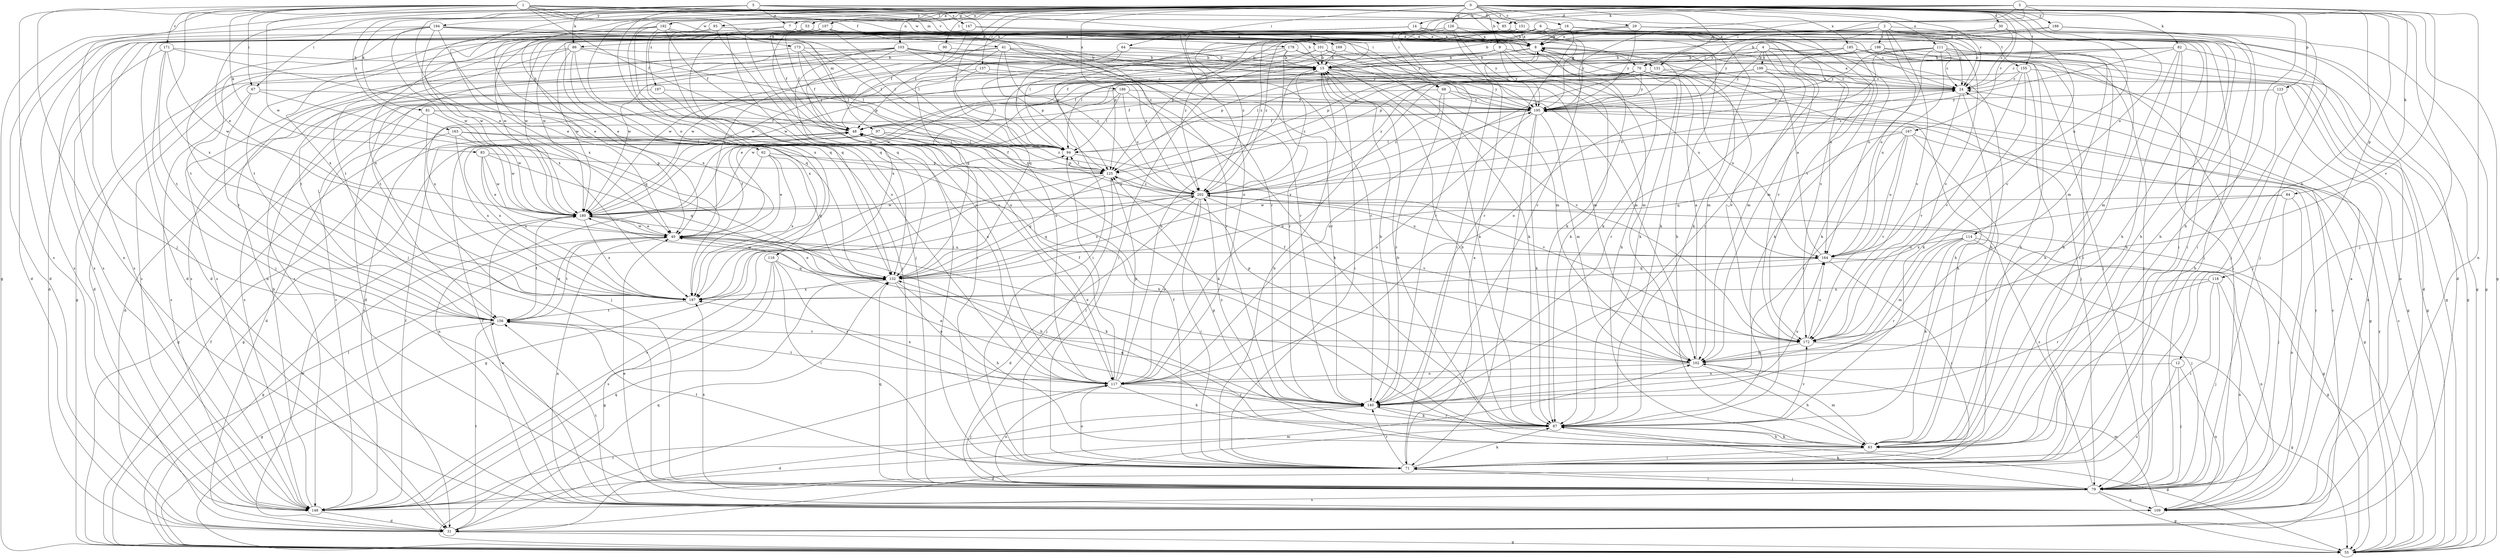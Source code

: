 strict digraph  {
0;
1;
2;
3;
4;
5;
6;
7;
8;
9;
12;
14;
15;
16;
24;
29;
30;
31;
40;
41;
48;
53;
55;
62;
63;
64;
67;
68;
70;
71;
79;
81;
82;
83;
84;
85;
86;
87;
90;
93;
94;
97;
101;
102;
103;
107;
109;
111;
114;
116;
117;
118;
123;
125;
126;
131;
132;
137;
140;
147;
148;
151;
155;
156;
163;
164;
167;
169;
171;
172;
173;
178;
180;
185;
186;
187;
188;
192;
194;
195;
197;
198;
199;
202;
0 -> 7  [label=a];
0 -> 9  [label=b];
0 -> 12  [label=b];
0 -> 16  [label=c];
0 -> 24  [label=c];
0 -> 29  [label=d];
0 -> 30  [label=d];
0 -> 40  [label=e];
0 -> 53  [label=g];
0 -> 55  [label=g];
0 -> 62  [label=h];
0 -> 63  [label=h];
0 -> 64  [label=i];
0 -> 67  [label=i];
0 -> 79  [label=j];
0 -> 81  [label=k];
0 -> 82  [label=k];
0 -> 90  [label=l];
0 -> 93  [label=l];
0 -> 94  [label=l];
0 -> 103  [label=n];
0 -> 107  [label=n];
0 -> 111  [label=o];
0 -> 114  [label=o];
0 -> 116  [label=o];
0 -> 118  [label=p];
0 -> 123  [label=p];
0 -> 126  [label=q];
0 -> 131  [label=q];
0 -> 137  [label=r];
0 -> 151  [label=t];
0 -> 155  [label=t];
0 -> 163  [label=u];
0 -> 164  [label=u];
0 -> 167  [label=v];
0 -> 185  [label=x];
0 -> 186  [label=x];
0 -> 187  [label=x];
0 -> 188  [label=y];
0 -> 192  [label=y];
0 -> 194  [label=y];
0 -> 197  [label=z];
1 -> 41  [label=f];
1 -> 48  [label=f];
1 -> 67  [label=i];
1 -> 68  [label=i];
1 -> 83  [label=k];
1 -> 97  [label=m];
1 -> 101  [label=m];
1 -> 109  [label=n];
1 -> 140  [label=r];
1 -> 147  [label=s];
1 -> 148  [label=s];
1 -> 169  [label=v];
1 -> 171  [label=v];
1 -> 172  [label=v];
1 -> 173  [label=w];
1 -> 178  [label=w];
1 -> 180  [label=w];
1 -> 187  [label=x];
2 -> 24  [label=c];
2 -> 31  [label=d];
2 -> 79  [label=j];
2 -> 94  [label=l];
2 -> 125  [label=p];
2 -> 155  [label=t];
2 -> 164  [label=u];
2 -> 172  [label=v];
2 -> 195  [label=y];
2 -> 198  [label=z];
3 -> 14  [label=b];
3 -> 68  [label=i];
3 -> 70  [label=i];
3 -> 84  [label=k];
3 -> 85  [label=k];
3 -> 109  [label=n];
3 -> 117  [label=o];
3 -> 140  [label=r];
3 -> 172  [label=v];
3 -> 187  [label=x];
3 -> 195  [label=y];
4 -> 63  [label=h];
4 -> 70  [label=i];
4 -> 79  [label=j];
4 -> 102  [label=m];
4 -> 172  [label=v];
4 -> 180  [label=w];
4 -> 195  [label=y];
4 -> 199  [label=z];
5 -> 7  [label=a];
5 -> 15  [label=b];
5 -> 40  [label=e];
5 -> 55  [label=g];
5 -> 79  [label=j];
5 -> 85  [label=k];
5 -> 86  [label=k];
5 -> 117  [label=o];
5 -> 195  [label=y];
5 -> 202  [label=z];
6 -> 15  [label=b];
6 -> 24  [label=c];
6 -> 55  [label=g];
6 -> 79  [label=j];
6 -> 86  [label=k];
6 -> 148  [label=s];
6 -> 164  [label=u];
6 -> 180  [label=w];
6 -> 195  [label=y];
6 -> 202  [label=z];
7 -> 8  [label=a];
7 -> 117  [label=o];
7 -> 140  [label=r];
7 -> 187  [label=x];
8 -> 15  [label=b];
8 -> 70  [label=i];
8 -> 87  [label=k];
8 -> 102  [label=m];
8 -> 125  [label=p];
8 -> 180  [label=w];
9 -> 15  [label=b];
9 -> 63  [label=h];
9 -> 87  [label=k];
9 -> 94  [label=l];
9 -> 131  [label=q];
9 -> 180  [label=w];
9 -> 195  [label=y];
12 -> 79  [label=j];
12 -> 109  [label=n];
12 -> 117  [label=o];
12 -> 148  [label=s];
14 -> 8  [label=a];
14 -> 40  [label=e];
14 -> 87  [label=k];
14 -> 148  [label=s];
14 -> 172  [label=v];
14 -> 180  [label=w];
15 -> 24  [label=c];
15 -> 71  [label=i];
15 -> 172  [label=v];
15 -> 180  [label=w];
15 -> 195  [label=y];
15 -> 202  [label=z];
16 -> 8  [label=a];
16 -> 63  [label=h];
16 -> 87  [label=k];
16 -> 102  [label=m];
16 -> 125  [label=p];
16 -> 140  [label=r];
16 -> 202  [label=z];
24 -> 8  [label=a];
24 -> 63  [label=h];
24 -> 172  [label=v];
24 -> 195  [label=y];
29 -> 8  [label=a];
29 -> 31  [label=d];
29 -> 55  [label=g];
29 -> 71  [label=i];
29 -> 125  [label=p];
29 -> 195  [label=y];
29 -> 202  [label=z];
30 -> 8  [label=a];
30 -> 24  [label=c];
30 -> 172  [label=v];
31 -> 24  [label=c];
31 -> 55  [label=g];
31 -> 132  [label=q];
31 -> 156  [label=t];
31 -> 180  [label=w];
40 -> 48  [label=f];
40 -> 55  [label=g];
40 -> 87  [label=k];
40 -> 109  [label=n];
40 -> 156  [label=t];
40 -> 164  [label=u];
40 -> 180  [label=w];
41 -> 15  [label=b];
41 -> 55  [label=g];
41 -> 117  [label=o];
41 -> 125  [label=p];
41 -> 140  [label=r];
41 -> 148  [label=s];
41 -> 195  [label=y];
41 -> 202  [label=z];
48 -> 94  [label=l];
53 -> 8  [label=a];
53 -> 15  [label=b];
53 -> 40  [label=e];
53 -> 48  [label=f];
53 -> 87  [label=k];
53 -> 132  [label=q];
53 -> 156  [label=t];
55 -> 24  [label=c];
55 -> 48  [label=f];
55 -> 94  [label=l];
55 -> 195  [label=y];
62 -> 40  [label=e];
62 -> 109  [label=n];
62 -> 125  [label=p];
62 -> 132  [label=q];
62 -> 187  [label=x];
63 -> 15  [label=b];
63 -> 71  [label=i];
63 -> 87  [label=k];
63 -> 102  [label=m];
63 -> 125  [label=p];
64 -> 15  [label=b];
64 -> 94  [label=l];
64 -> 102  [label=m];
64 -> 148  [label=s];
67 -> 132  [label=q];
67 -> 148  [label=s];
67 -> 156  [label=t];
67 -> 195  [label=y];
68 -> 48  [label=f];
68 -> 55  [label=g];
68 -> 140  [label=r];
68 -> 195  [label=y];
68 -> 202  [label=z];
70 -> 24  [label=c];
70 -> 40  [label=e];
70 -> 63  [label=h];
70 -> 79  [label=j];
70 -> 94  [label=l];
70 -> 117  [label=o];
70 -> 164  [label=u];
70 -> 180  [label=w];
70 -> 195  [label=y];
71 -> 8  [label=a];
71 -> 15  [label=b];
71 -> 48  [label=f];
71 -> 79  [label=j];
71 -> 87  [label=k];
71 -> 94  [label=l];
71 -> 117  [label=o];
71 -> 140  [label=r];
71 -> 156  [label=t];
79 -> 55  [label=g];
79 -> 71  [label=i];
79 -> 87  [label=k];
79 -> 109  [label=n];
79 -> 117  [label=o];
79 -> 132  [label=q];
79 -> 148  [label=s];
79 -> 187  [label=x];
79 -> 202  [label=z];
81 -> 31  [label=d];
81 -> 48  [label=f];
81 -> 79  [label=j];
81 -> 180  [label=w];
81 -> 202  [label=z];
82 -> 15  [label=b];
82 -> 24  [label=c];
82 -> 31  [label=d];
82 -> 63  [label=h];
82 -> 79  [label=j];
82 -> 102  [label=m];
82 -> 125  [label=p];
82 -> 202  [label=z];
83 -> 40  [label=e];
83 -> 125  [label=p];
83 -> 132  [label=q];
83 -> 180  [label=w];
83 -> 187  [label=x];
84 -> 79  [label=j];
84 -> 109  [label=n];
84 -> 180  [label=w];
84 -> 187  [label=x];
85 -> 8  [label=a];
85 -> 63  [label=h];
85 -> 102  [label=m];
85 -> 148  [label=s];
86 -> 15  [label=b];
86 -> 31  [label=d];
86 -> 79  [label=j];
86 -> 94  [label=l];
86 -> 156  [label=t];
86 -> 180  [label=w];
86 -> 187  [label=x];
87 -> 15  [label=b];
87 -> 31  [label=d];
87 -> 55  [label=g];
87 -> 63  [label=h];
87 -> 132  [label=q];
87 -> 140  [label=r];
87 -> 172  [label=v];
90 -> 15  [label=b];
90 -> 40  [label=e];
93 -> 8  [label=a];
93 -> 31  [label=d];
93 -> 117  [label=o];
93 -> 132  [label=q];
93 -> 195  [label=y];
94 -> 125  [label=p];
94 -> 172  [label=v];
97 -> 55  [label=g];
97 -> 87  [label=k];
97 -> 94  [label=l];
97 -> 187  [label=x];
97 -> 202  [label=z];
101 -> 15  [label=b];
101 -> 71  [label=i];
101 -> 87  [label=k];
101 -> 102  [label=m];
101 -> 132  [label=q];
102 -> 8  [label=a];
102 -> 40  [label=e];
102 -> 48  [label=f];
102 -> 63  [label=h];
102 -> 117  [label=o];
102 -> 125  [label=p];
103 -> 15  [label=b];
103 -> 71  [label=i];
103 -> 102  [label=m];
103 -> 140  [label=r];
103 -> 148  [label=s];
103 -> 156  [label=t];
103 -> 180  [label=w];
103 -> 187  [label=x];
103 -> 195  [label=y];
103 -> 202  [label=z];
107 -> 8  [label=a];
107 -> 48  [label=f];
107 -> 71  [label=i];
107 -> 94  [label=l];
107 -> 117  [label=o];
107 -> 140  [label=r];
107 -> 156  [label=t];
107 -> 164  [label=u];
109 -> 8  [label=a];
109 -> 40  [label=e];
109 -> 48  [label=f];
109 -> 102  [label=m];
109 -> 156  [label=t];
109 -> 180  [label=w];
109 -> 195  [label=y];
111 -> 15  [label=b];
111 -> 24  [label=c];
111 -> 55  [label=g];
111 -> 63  [label=h];
111 -> 71  [label=i];
111 -> 87  [label=k];
111 -> 117  [label=o];
111 -> 164  [label=u];
111 -> 195  [label=y];
114 -> 55  [label=g];
114 -> 79  [label=j];
114 -> 87  [label=k];
114 -> 102  [label=m];
114 -> 140  [label=r];
114 -> 164  [label=u];
116 -> 55  [label=g];
116 -> 71  [label=i];
116 -> 132  [label=q];
116 -> 140  [label=r];
116 -> 148  [label=s];
117 -> 15  [label=b];
117 -> 48  [label=f];
117 -> 79  [label=j];
117 -> 87  [label=k];
117 -> 125  [label=p];
117 -> 140  [label=r];
117 -> 156  [label=t];
117 -> 187  [label=x];
118 -> 71  [label=i];
118 -> 79  [label=j];
118 -> 109  [label=n];
118 -> 140  [label=r];
118 -> 187  [label=x];
123 -> 63  [label=h];
123 -> 109  [label=n];
123 -> 195  [label=y];
125 -> 48  [label=f];
125 -> 55  [label=g];
125 -> 79  [label=j];
125 -> 94  [label=l];
125 -> 132  [label=q];
125 -> 202  [label=z];
126 -> 8  [label=a];
126 -> 63  [label=h];
126 -> 71  [label=i];
126 -> 140  [label=r];
126 -> 156  [label=t];
126 -> 180  [label=w];
126 -> 195  [label=y];
131 -> 24  [label=c];
131 -> 172  [label=v];
131 -> 187  [label=x];
131 -> 202  [label=z];
132 -> 40  [label=e];
132 -> 63  [label=h];
132 -> 117  [label=o];
132 -> 180  [label=w];
132 -> 187  [label=x];
132 -> 195  [label=y];
132 -> 202  [label=z];
137 -> 24  [label=c];
137 -> 94  [label=l];
137 -> 187  [label=x];
140 -> 15  [label=b];
140 -> 31  [label=d];
140 -> 40  [label=e];
140 -> 87  [label=k];
140 -> 164  [label=u];
140 -> 202  [label=z];
147 -> 8  [label=a];
147 -> 48  [label=f];
147 -> 87  [label=k];
147 -> 187  [label=x];
148 -> 15  [label=b];
148 -> 24  [label=c];
148 -> 31  [label=d];
148 -> 48  [label=f];
148 -> 102  [label=m];
148 -> 132  [label=q];
148 -> 140  [label=r];
151 -> 8  [label=a];
151 -> 24  [label=c];
151 -> 31  [label=d];
151 -> 40  [label=e];
151 -> 48  [label=f];
151 -> 71  [label=i];
151 -> 79  [label=j];
151 -> 202  [label=z];
155 -> 24  [label=c];
155 -> 48  [label=f];
155 -> 55  [label=g];
155 -> 63  [label=h];
155 -> 87  [label=k];
155 -> 172  [label=v];
156 -> 40  [label=e];
156 -> 55  [label=g];
156 -> 172  [label=v];
163 -> 55  [label=g];
163 -> 63  [label=h];
163 -> 94  [label=l];
163 -> 180  [label=w];
163 -> 187  [label=x];
164 -> 8  [label=a];
164 -> 71  [label=i];
164 -> 109  [label=n];
164 -> 132  [label=q];
167 -> 55  [label=g];
167 -> 71  [label=i];
167 -> 94  [label=l];
167 -> 132  [label=q];
167 -> 140  [label=r];
167 -> 164  [label=u];
167 -> 172  [label=v];
169 -> 15  [label=b];
169 -> 71  [label=i];
169 -> 164  [label=u];
171 -> 15  [label=b];
171 -> 31  [label=d];
171 -> 79  [label=j];
171 -> 132  [label=q];
171 -> 156  [label=t];
171 -> 180  [label=w];
172 -> 55  [label=g];
172 -> 102  [label=m];
172 -> 164  [label=u];
173 -> 15  [label=b];
173 -> 48  [label=f];
173 -> 94  [label=l];
173 -> 109  [label=n];
173 -> 125  [label=p];
178 -> 15  [label=b];
178 -> 87  [label=k];
178 -> 102  [label=m];
178 -> 132  [label=q];
178 -> 140  [label=r];
178 -> 180  [label=w];
180 -> 40  [label=e];
180 -> 63  [label=h];
180 -> 156  [label=t];
180 -> 187  [label=x];
185 -> 15  [label=b];
185 -> 71  [label=i];
185 -> 79  [label=j];
185 -> 87  [label=k];
185 -> 109  [label=n];
185 -> 140  [label=r];
185 -> 148  [label=s];
186 -> 87  [label=k];
186 -> 94  [label=l];
186 -> 148  [label=s];
186 -> 180  [label=w];
186 -> 195  [label=y];
186 -> 202  [label=z];
187 -> 156  [label=t];
188 -> 8  [label=a];
188 -> 15  [label=b];
188 -> 63  [label=h];
188 -> 71  [label=i];
192 -> 8  [label=a];
192 -> 48  [label=f];
192 -> 79  [label=j];
192 -> 94  [label=l];
192 -> 132  [label=q];
192 -> 180  [label=w];
192 -> 187  [label=x];
194 -> 8  [label=a];
194 -> 31  [label=d];
194 -> 79  [label=j];
194 -> 94  [label=l];
194 -> 132  [label=q];
194 -> 148  [label=s];
194 -> 172  [label=v];
194 -> 180  [label=w];
194 -> 187  [label=x];
195 -> 48  [label=f];
195 -> 71  [label=i];
195 -> 87  [label=k];
195 -> 102  [label=m];
195 -> 117  [label=o];
195 -> 148  [label=s];
197 -> 31  [label=d];
197 -> 117  [label=o];
197 -> 195  [label=y];
198 -> 15  [label=b];
198 -> 48  [label=f];
198 -> 55  [label=g];
198 -> 63  [label=h];
198 -> 79  [label=j];
198 -> 125  [label=p];
199 -> 24  [label=c];
199 -> 31  [label=d];
199 -> 55  [label=g];
199 -> 117  [label=o];
199 -> 140  [label=r];
202 -> 24  [label=c];
202 -> 31  [label=d];
202 -> 55  [label=g];
202 -> 71  [label=i];
202 -> 117  [label=o];
202 -> 132  [label=q];
202 -> 148  [label=s];
202 -> 164  [label=u];
202 -> 172  [label=v];
202 -> 180  [label=w];
}
